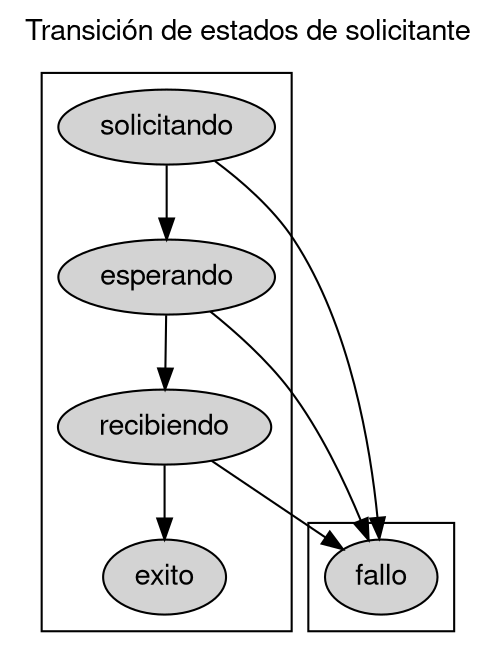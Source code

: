 digraph G {
  # dot -Tsvg file.gv -o file.svg | kitty icat file.svg
	fontname="Helvetica,Arial,sans-serif"
	node [fontname="Helvetica,Arial,sans-serif"]
	edge [fontname="Helvetica,Arial,sans-serif"]

  labelloc="t";
  label="Transición de estados de solicitante";

	subgraph cluster_0 {
		node [style=filled];
		solicitando -> esperando -> recibiendo -> exito;
    label=""
	}

	subgraph cluster_1 {
		node [style=filled];
		fallo;
    label=""
	}
    
	solicitando -> fallo
	esperando -> fallo
	recibiendo -> fallo
	exito
}
